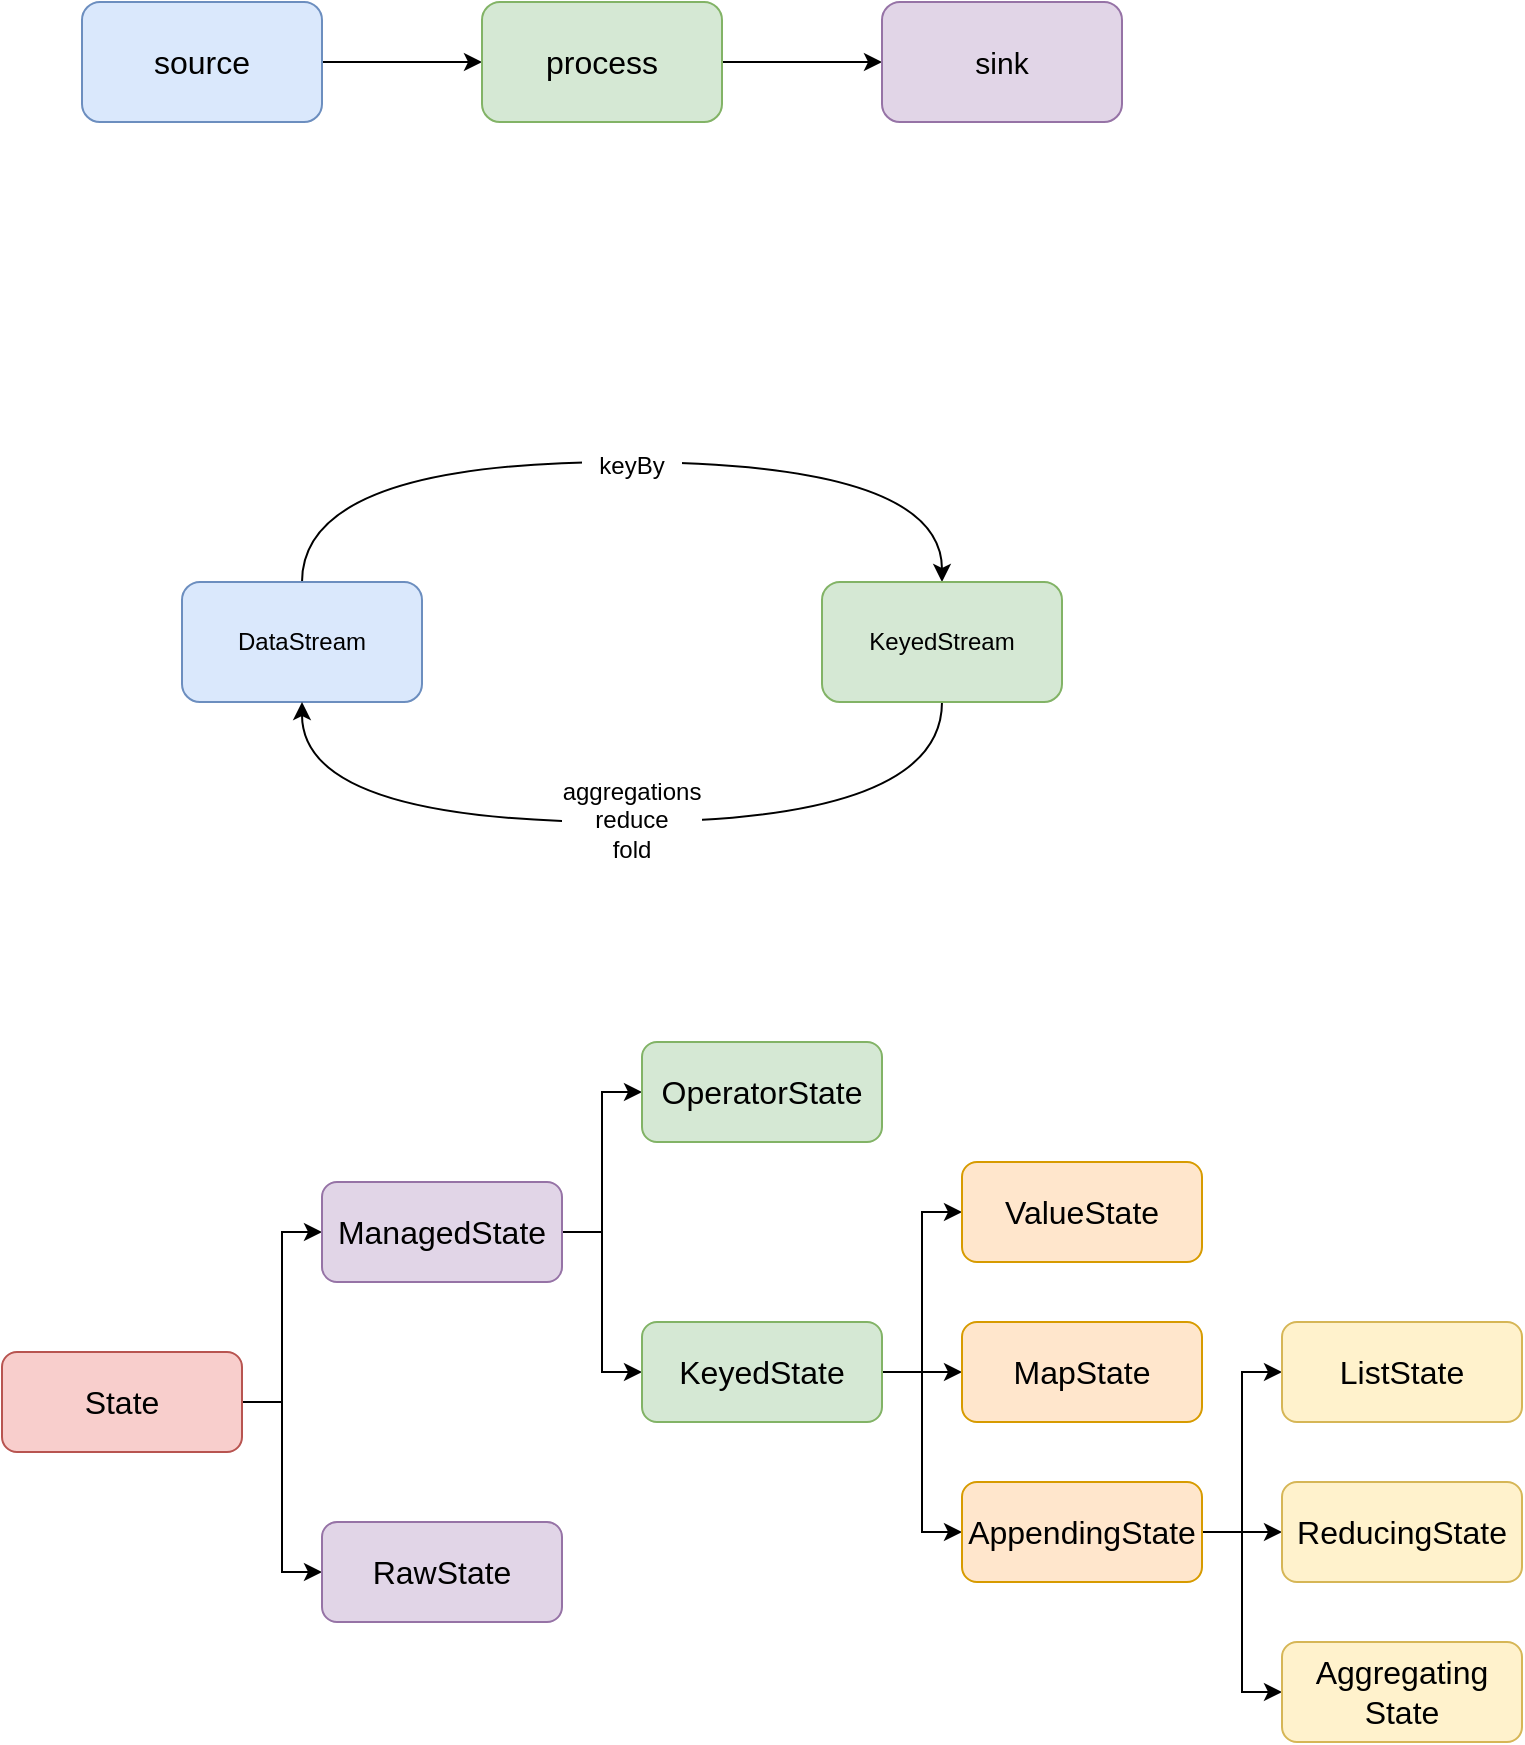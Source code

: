 <mxfile version="20.3.0" type="github">
  <diagram id="_oVOg_2L8pGMmzJAWcpK" name="Page-1">
    <mxGraphModel dx="728" dy="521" grid="1" gridSize="10" guides="1" tooltips="1" connect="1" arrows="1" fold="1" page="1" pageScale="1" pageWidth="850" pageHeight="1100" math="0" shadow="0">
      <root>
        <mxCell id="0" />
        <mxCell id="1" parent="0" />
        <mxCell id="DA5ioZ5UG_cv5zVFgSnP-4" style="edgeStyle=orthogonalEdgeStyle;rounded=0;orthogonalLoop=1;jettySize=auto;html=1;exitX=1;exitY=0.5;exitDx=0;exitDy=0;entryX=0;entryY=0.5;entryDx=0;entryDy=0;fontSize=15;" parent="1" source="DA5ioZ5UG_cv5zVFgSnP-1" target="DA5ioZ5UG_cv5zVFgSnP-2" edge="1">
          <mxGeometry relative="1" as="geometry" />
        </mxCell>
        <mxCell id="DA5ioZ5UG_cv5zVFgSnP-1" value="&lt;font style=&quot;font-size: 16px;&quot;&gt;source&lt;/font&gt;" style="rounded=1;whiteSpace=wrap;html=1;fillColor=#dae8fc;strokeColor=#6c8ebf;" parent="1" vertex="1">
          <mxGeometry x="80" y="200" width="120" height="60" as="geometry" />
        </mxCell>
        <mxCell id="DA5ioZ5UG_cv5zVFgSnP-5" style="edgeStyle=orthogonalEdgeStyle;rounded=0;orthogonalLoop=1;jettySize=auto;html=1;exitX=1;exitY=0.5;exitDx=0;exitDy=0;entryX=0;entryY=0.5;entryDx=0;entryDy=0;fontSize=15;" parent="1" source="DA5ioZ5UG_cv5zVFgSnP-2" target="DA5ioZ5UG_cv5zVFgSnP-3" edge="1">
          <mxGeometry relative="1" as="geometry" />
        </mxCell>
        <mxCell id="DA5ioZ5UG_cv5zVFgSnP-2" value="&lt;font style=&quot;font-size: 16px;&quot;&gt;process&lt;/font&gt;" style="rounded=1;whiteSpace=wrap;html=1;fillColor=#d5e8d4;strokeColor=#82b366;" parent="1" vertex="1">
          <mxGeometry x="280" y="200" width="120" height="60" as="geometry" />
        </mxCell>
        <mxCell id="DA5ioZ5UG_cv5zVFgSnP-3" value="&lt;font style=&quot;font-size: 15px;&quot;&gt;sink&lt;/font&gt;" style="rounded=1;whiteSpace=wrap;html=1;fillColor=#e1d5e7;strokeColor=#9673a6;" parent="1" vertex="1">
          <mxGeometry x="480" y="200" width="120" height="60" as="geometry" />
        </mxCell>
        <mxCell id="hzGyoB1nwu1buTJKqw_e-3" style="edgeStyle=orthogonalEdgeStyle;curved=1;rounded=0;orthogonalLoop=1;jettySize=auto;html=1;exitX=0.5;exitY=0;exitDx=0;exitDy=0;entryX=0.5;entryY=0;entryDx=0;entryDy=0;" parent="1" source="hzGyoB1nwu1buTJKqw_e-1" target="hzGyoB1nwu1buTJKqw_e-2" edge="1">
          <mxGeometry relative="1" as="geometry">
            <Array as="points">
              <mxPoint x="190" y="430" />
              <mxPoint x="510" y="430" />
            </Array>
          </mxGeometry>
        </mxCell>
        <mxCell id="hzGyoB1nwu1buTJKqw_e-1" value="DataStream" style="rounded=1;whiteSpace=wrap;html=1;fillColor=#dae8fc;strokeColor=#6c8ebf;" parent="1" vertex="1">
          <mxGeometry x="130" y="490" width="120" height="60" as="geometry" />
        </mxCell>
        <mxCell id="hzGyoB1nwu1buTJKqw_e-4" style="edgeStyle=orthogonalEdgeStyle;curved=1;rounded=0;orthogonalLoop=1;jettySize=auto;html=1;exitX=0.5;exitY=1;exitDx=0;exitDy=0;entryX=0.5;entryY=1;entryDx=0;entryDy=0;" parent="1" source="hzGyoB1nwu1buTJKqw_e-2" target="hzGyoB1nwu1buTJKqw_e-1" edge="1">
          <mxGeometry relative="1" as="geometry">
            <Array as="points">
              <mxPoint x="510" y="610" />
              <mxPoint x="190" y="610" />
            </Array>
          </mxGeometry>
        </mxCell>
        <mxCell id="hzGyoB1nwu1buTJKqw_e-2" value="KeyedStream" style="rounded=1;whiteSpace=wrap;html=1;fillColor=#d5e8d4;strokeColor=#82b366;" parent="1" vertex="1">
          <mxGeometry x="450" y="490" width="120" height="60" as="geometry" />
        </mxCell>
        <mxCell id="hzGyoB1nwu1buTJKqw_e-5" value="keyBy" style="text;html=1;strokeColor=none;fillColor=default;align=center;verticalAlign=middle;whiteSpace=wrap;rounded=0;" parent="1" vertex="1">
          <mxGeometry x="330" y="417" width="50" height="30" as="geometry" />
        </mxCell>
        <mxCell id="hzGyoB1nwu1buTJKqw_e-8" value="aggregations&lt;br&gt;reduce&lt;br&gt;fold" style="text;html=1;strokeColor=none;fillColor=default;align=center;verticalAlign=middle;whiteSpace=wrap;rounded=0;" parent="1" vertex="1">
          <mxGeometry x="320" y="594" width="70" height="30" as="geometry" />
        </mxCell>
        <mxCell id="mNfEn4-VHd71BX42IYY5-13" style="edgeStyle=orthogonalEdgeStyle;rounded=0;orthogonalLoop=1;jettySize=auto;html=1;exitX=1;exitY=0.5;exitDx=0;exitDy=0;entryX=0;entryY=0.5;entryDx=0;entryDy=0;" edge="1" parent="1" source="mNfEn4-VHd71BX42IYY5-1" target="mNfEn4-VHd71BX42IYY5-2">
          <mxGeometry relative="1" as="geometry" />
        </mxCell>
        <mxCell id="mNfEn4-VHd71BX42IYY5-14" style="edgeStyle=orthogonalEdgeStyle;rounded=0;orthogonalLoop=1;jettySize=auto;html=1;exitX=1;exitY=0.5;exitDx=0;exitDy=0;entryX=0;entryY=0.5;entryDx=0;entryDy=0;" edge="1" parent="1" source="mNfEn4-VHd71BX42IYY5-1" target="mNfEn4-VHd71BX42IYY5-3">
          <mxGeometry relative="1" as="geometry" />
        </mxCell>
        <mxCell id="mNfEn4-VHd71BX42IYY5-1" value="&lt;font style=&quot;font-size: 16px;&quot;&gt;State&lt;/font&gt;" style="rounded=1;whiteSpace=wrap;html=1;fillColor=#f8cecc;strokeColor=#b85450;" vertex="1" parent="1">
          <mxGeometry x="40" y="875" width="120" height="50" as="geometry" />
        </mxCell>
        <mxCell id="mNfEn4-VHd71BX42IYY5-15" style="edgeStyle=orthogonalEdgeStyle;rounded=0;orthogonalLoop=1;jettySize=auto;html=1;exitX=1;exitY=0.5;exitDx=0;exitDy=0;entryX=0;entryY=0.5;entryDx=0;entryDy=0;" edge="1" parent="1" source="mNfEn4-VHd71BX42IYY5-2" target="mNfEn4-VHd71BX42IYY5-5">
          <mxGeometry relative="1" as="geometry" />
        </mxCell>
        <mxCell id="mNfEn4-VHd71BX42IYY5-16" style="edgeStyle=orthogonalEdgeStyle;rounded=0;orthogonalLoop=1;jettySize=auto;html=1;exitX=1;exitY=0.5;exitDx=0;exitDy=0;entryX=0;entryY=0.5;entryDx=0;entryDy=0;" edge="1" parent="1" source="mNfEn4-VHd71BX42IYY5-2" target="mNfEn4-VHd71BX42IYY5-4">
          <mxGeometry relative="1" as="geometry" />
        </mxCell>
        <mxCell id="mNfEn4-VHd71BX42IYY5-2" value="&lt;font style=&quot;font-size: 16px;&quot;&gt;ManagedState&lt;/font&gt;" style="rounded=1;whiteSpace=wrap;html=1;fillColor=#e1d5e7;strokeColor=#9673a6;" vertex="1" parent="1">
          <mxGeometry x="200" y="790" width="120" height="50" as="geometry" />
        </mxCell>
        <mxCell id="mNfEn4-VHd71BX42IYY5-3" value="&lt;font style=&quot;font-size: 16px;&quot;&gt;RawState&lt;/font&gt;" style="rounded=1;whiteSpace=wrap;html=1;fillColor=#e1d5e7;strokeColor=#9673a6;" vertex="1" parent="1">
          <mxGeometry x="200" y="960" width="120" height="50" as="geometry" />
        </mxCell>
        <mxCell id="mNfEn4-VHd71BX42IYY5-17" style="edgeStyle=orthogonalEdgeStyle;rounded=0;orthogonalLoop=1;jettySize=auto;html=1;exitX=1;exitY=0.5;exitDx=0;exitDy=0;entryX=0;entryY=0.5;entryDx=0;entryDy=0;" edge="1" parent="1" source="mNfEn4-VHd71BX42IYY5-4" target="mNfEn4-VHd71BX42IYY5-7">
          <mxGeometry relative="1" as="geometry" />
        </mxCell>
        <mxCell id="mNfEn4-VHd71BX42IYY5-18" style="edgeStyle=orthogonalEdgeStyle;rounded=0;orthogonalLoop=1;jettySize=auto;html=1;exitX=1;exitY=0.5;exitDx=0;exitDy=0;entryX=0;entryY=0.5;entryDx=0;entryDy=0;" edge="1" parent="1" source="mNfEn4-VHd71BX42IYY5-4" target="mNfEn4-VHd71BX42IYY5-6">
          <mxGeometry relative="1" as="geometry" />
        </mxCell>
        <mxCell id="mNfEn4-VHd71BX42IYY5-19" style="edgeStyle=orthogonalEdgeStyle;rounded=0;orthogonalLoop=1;jettySize=auto;html=1;exitX=1;exitY=0.5;exitDx=0;exitDy=0;entryX=0;entryY=0.5;entryDx=0;entryDy=0;" edge="1" parent="1" source="mNfEn4-VHd71BX42IYY5-4" target="mNfEn4-VHd71BX42IYY5-8">
          <mxGeometry relative="1" as="geometry" />
        </mxCell>
        <mxCell id="mNfEn4-VHd71BX42IYY5-4" value="&lt;font style=&quot;font-size: 16px;&quot;&gt;KeyedState&lt;/font&gt;" style="rounded=1;whiteSpace=wrap;html=1;fillColor=#d5e8d4;strokeColor=#82b366;flipV=1;" vertex="1" parent="1">
          <mxGeometry x="360" y="860" width="120" height="50" as="geometry" />
        </mxCell>
        <mxCell id="mNfEn4-VHd71BX42IYY5-5" value="&lt;span style=&quot;font-size: 16px;&quot;&gt;OperatorState&lt;/span&gt;" style="rounded=1;whiteSpace=wrap;html=1;fillColor=#d5e8d4;strokeColor=#82b366;flipV=1;" vertex="1" parent="1">
          <mxGeometry x="360" y="720" width="120" height="50" as="geometry" />
        </mxCell>
        <mxCell id="mNfEn4-VHd71BX42IYY5-6" value="&lt;font style=&quot;font-size: 16px;&quot;&gt;ValueState&lt;/font&gt;" style="rounded=1;whiteSpace=wrap;html=1;fillColor=#ffe6cc;strokeColor=#d79b00;" vertex="1" parent="1">
          <mxGeometry x="520" y="780" width="120" height="50" as="geometry" />
        </mxCell>
        <mxCell id="mNfEn4-VHd71BX42IYY5-7" value="&lt;font style=&quot;font-size: 16px;&quot;&gt;MapState&lt;/font&gt;" style="rounded=1;whiteSpace=wrap;html=1;fillColor=#ffe6cc;strokeColor=#d79b00;" vertex="1" parent="1">
          <mxGeometry x="520" y="860" width="120" height="50" as="geometry" />
        </mxCell>
        <mxCell id="mNfEn4-VHd71BX42IYY5-20" style="edgeStyle=orthogonalEdgeStyle;rounded=0;orthogonalLoop=1;jettySize=auto;html=1;exitX=1;exitY=0.5;exitDx=0;exitDy=0;entryX=0;entryY=0.5;entryDx=0;entryDy=0;" edge="1" parent="1" source="mNfEn4-VHd71BX42IYY5-8" target="mNfEn4-VHd71BX42IYY5-11">
          <mxGeometry relative="1" as="geometry" />
        </mxCell>
        <mxCell id="mNfEn4-VHd71BX42IYY5-21" style="edgeStyle=orthogonalEdgeStyle;rounded=0;orthogonalLoop=1;jettySize=auto;html=1;exitX=1;exitY=0.5;exitDx=0;exitDy=0;entryX=0;entryY=0.5;entryDx=0;entryDy=0;" edge="1" parent="1" source="mNfEn4-VHd71BX42IYY5-8" target="mNfEn4-VHd71BX42IYY5-10">
          <mxGeometry relative="1" as="geometry" />
        </mxCell>
        <mxCell id="mNfEn4-VHd71BX42IYY5-22" style="edgeStyle=orthogonalEdgeStyle;rounded=0;orthogonalLoop=1;jettySize=auto;html=1;exitX=1;exitY=0.5;exitDx=0;exitDy=0;entryX=0;entryY=0.5;entryDx=0;entryDy=0;" edge="1" parent="1" source="mNfEn4-VHd71BX42IYY5-8" target="mNfEn4-VHd71BX42IYY5-12">
          <mxGeometry relative="1" as="geometry" />
        </mxCell>
        <mxCell id="mNfEn4-VHd71BX42IYY5-8" value="&lt;font style=&quot;font-size: 16px;&quot;&gt;AppendingState&lt;/font&gt;" style="rounded=1;whiteSpace=wrap;html=1;fillColor=#ffe6cc;strokeColor=#d79b00;" vertex="1" parent="1">
          <mxGeometry x="520" y="940" width="120" height="50" as="geometry" />
        </mxCell>
        <mxCell id="mNfEn4-VHd71BX42IYY5-10" value="&lt;font style=&quot;font-size: 16px;&quot;&gt;ListState&lt;/font&gt;" style="rounded=1;whiteSpace=wrap;html=1;fillColor=#fff2cc;strokeColor=#d6b656;" vertex="1" parent="1">
          <mxGeometry x="680" y="860" width="120" height="50" as="geometry" />
        </mxCell>
        <mxCell id="mNfEn4-VHd71BX42IYY5-11" value="&lt;font style=&quot;font-size: 16px;&quot;&gt;ReducingState&lt;/font&gt;" style="rounded=1;whiteSpace=wrap;html=1;fillColor=#fff2cc;strokeColor=#d6b656;" vertex="1" parent="1">
          <mxGeometry x="680" y="940" width="120" height="50" as="geometry" />
        </mxCell>
        <mxCell id="mNfEn4-VHd71BX42IYY5-12" value="&lt;font style=&quot;font-size: 16px;&quot;&gt;Aggregating&lt;br&gt;State&lt;/font&gt;" style="rounded=1;whiteSpace=wrap;html=1;fillColor=#fff2cc;strokeColor=#d6b656;" vertex="1" parent="1">
          <mxGeometry x="680" y="1020" width="120" height="50" as="geometry" />
        </mxCell>
      </root>
    </mxGraphModel>
  </diagram>
</mxfile>
